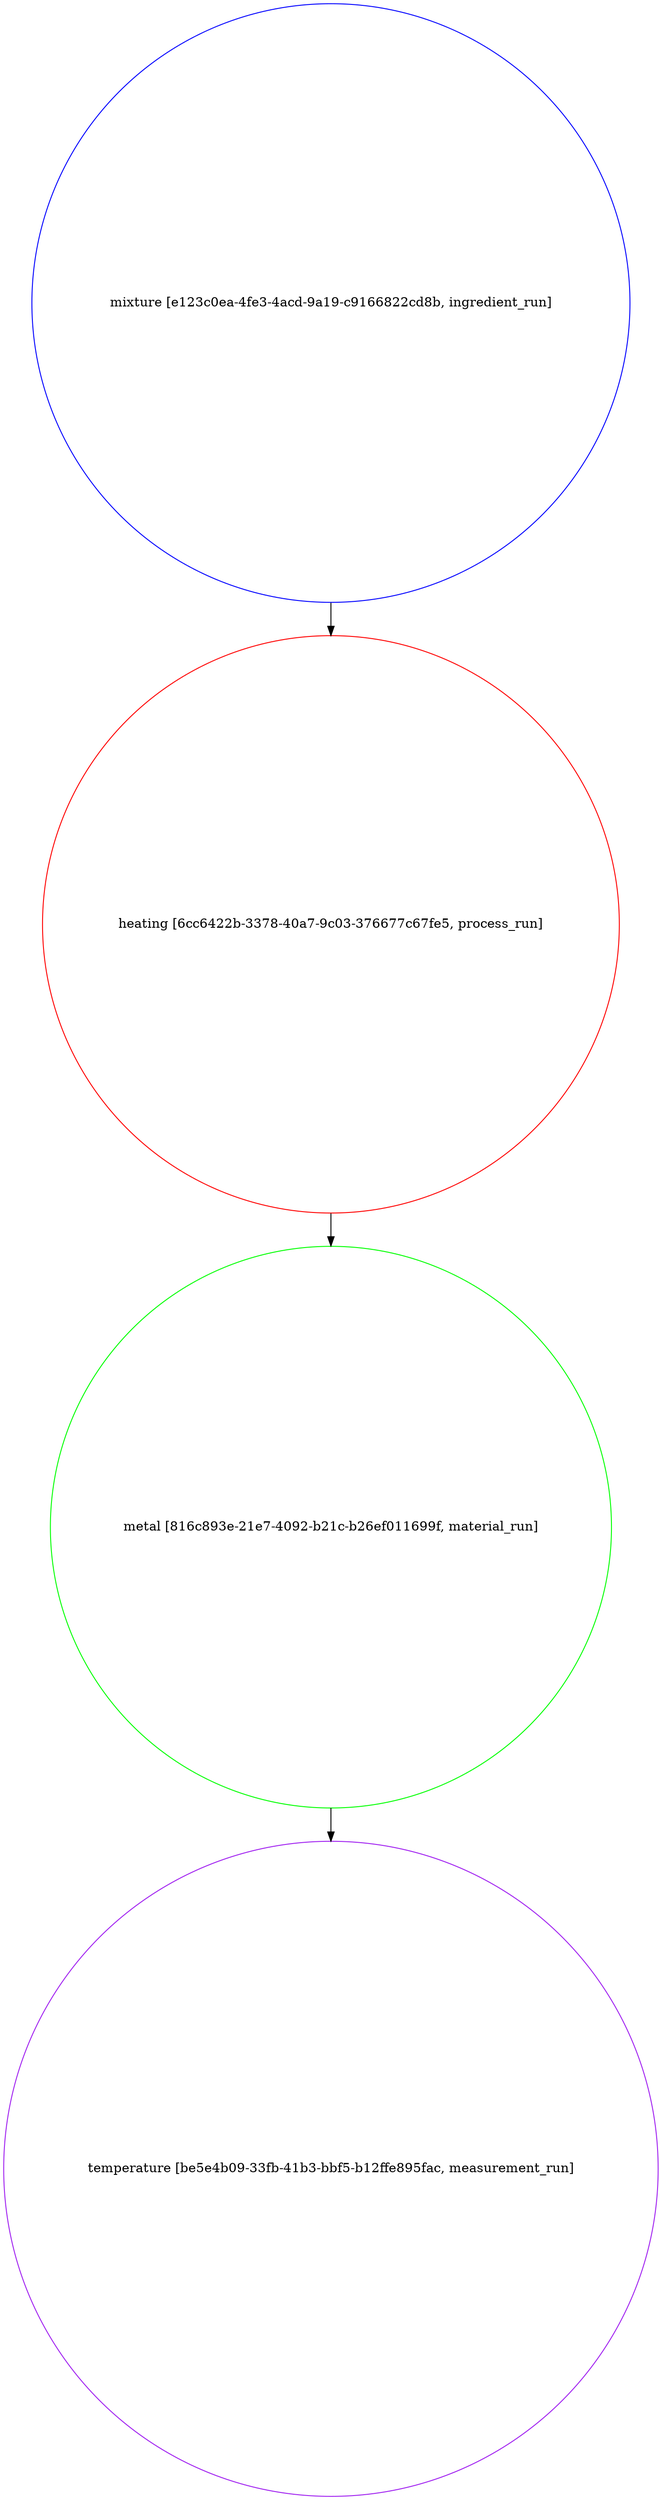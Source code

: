 strict digraph "f21cbb2c-88da-4d83-a362-31ee146c271b" {
	graph [bb="0,0,708.44,2694.8",
		name="f21cbb2c-88da-4d83-a362-31ee146c271b"
	];
	node [label="\N"];
	"mixture [e123c0ea-4fe3-4acd-9a19-c9166822cd8b, ingredient_run]"	 [color=blue,
		height=8.9909,
		object="{\"absolute_quantity\": null, \"file_links\": [], \"labels\": [], \"mass_fraction\": null, \"material\": null, \"name\": \"mixture\", \"notes\": \
null, \"number_fraction\": null, \"process\": {\"id\": \"6cc6422b-3378-40a7-9c03-376677c67fe5\", \"scope\": \"auto\", \"type\": \"link_by_uid\"}, \"\
spec\": {\"id\": \"61fcb9b6-df32-46e7-adf4-f5be07d853e5\", \"scope\": \"auto\", \"type\": \"link_by_uid\"}, \"tags\": [], \"type\": \"ingredient_run\", \"\
uids\": {\"auto\": \"e123c0ea-4fe3-4acd-9a19-c9166822cd8b\"}, \"volume_fraction\": null}",
		pos="354.22,2371.1",
		shape=circle,
		type=ingredient_run,
		uuid="e123c0ea-4fe3-4acd-9a19-c9166822cd8b",
		width=8.9909];
	"heating [6cc6422b-3378-40a7-9c03-376677c67fe5, process_run]"	 [color=red,
		height=8.6659,
		object="{\"conditions\": [], \"file_links\": [], \"name\": \"heating\", \"notes\": null, \"parameters\": [], \"source\": null, \"spec\": {\"id\": \"73321bbf-7138-4ef2-bf09-50e5a6dc493e\", \"\
scope\": \"auto\", \"type\": \"link_by_uid\"}, \"tags\": [], \"type\": \"process_run\", \"uids\": {\"auto\": \"6cc6422b-3378-40a7-9c03-376677c67fe5\"}}",
		pos="354.22,1699.5",
		shape=circle,
		type=process_run,
		uuid="6cc6422b-3378-40a7-9c03-376677c67fe5",
		width=8.6659];
	"mixture [e123c0ea-4fe3-4acd-9a19-c9166822cd8b, ingredient_run]" -> "heating [6cc6422b-3378-40a7-9c03-376677c67fe5, process_run]"	 [pos="e,354.22,2011.6 354.22,2047.1 354.22,2038.7 354.22,2030.3 354.22,2021.9"];
	"metal [816c893e-21e7-4092-b21c-b26ef011699f, material_run]"	 [color=green,
		height=8.4312,
		object="{\"file_links\": [], \"name\": \"metal\", \"notes\": null, \"process\": {\"id\": \"6cc6422b-3378-40a7-9c03-376677c67fe5\", \"scope\": \"auto\", \"type\": \"\
link_by_uid\"}, \"sample_type\": \"unknown\", \"spec\": {\"id\": \"d021b23c-4b66-486b-9a1d-c2f2ab128cb6\", \"scope\": \"auto\", \"type\": \"link_by_\
uid\"}, \"tags\": [], \"type\": \"material_run\", \"uids\": {\"auto\": \"816c893e-21e7-4092-b21c-b26ef011699f\"}}",
		pos="354.22,1048",
		shape=circle,
		type=material_run,
		uuid="816c893e-21e7-4092-b21c-b26ef011699f",
		width=8.4312];
	"heating [6cc6422b-3378-40a7-9c03-376677c67fe5, process_run]" -> "metal [816c893e-21e7-4092-b21c-b26ef011699f, material_run]"	 [pos="e,354.22,1351.8 354.22,1387.1 354.22,1378.7 354.22,1370.3 354.22,1362"];
	"temperature [be5e4b09-33fb-41b3-bbf5-b12ffe895fac, measurement_run]"	 [color=purple,
		height=9.8394,
		object="{\"conditions\": [], \"file_links\": [], \"material\": {\"id\": \"816c893e-21e7-4092-b21c-b26ef011699f\", \"scope\": \"auto\", \"type\": \"link_by_\
uid\"}, \"name\": \"temperature\", \"notes\": null, \"parameters\": [], \"properties\": [], \"source\": null, \"spec\": {\"id\": \"ca020e1e-9408-429e-8b75-58e9724e9bed\", \"\
scope\": \"auto\", \"type\": \"link_by_uid\"}, \"tags\": [], \"type\": \"measurement_run\", \"uids\": {\"auto\": \"be5e4b09-33fb-41b3-bbf5-b12ffe895fac\"}}",
		pos="354.22,354.22",
		shape=circle,
		type=measurement_run,
		uuid="be5e4b09-33fb-41b3-bbf5-b12ffe895fac",
		width=9.8394];
	"metal [816c893e-21e7-4092-b21c-b26ef011699f, material_run]" -> "temperature [be5e4b09-33fb-41b3-bbf5-b12ffe895fac, measurement_run]"	 [pos="e,354.22,708.47 354.22,744.43 354.22,735.85 354.22,727.24 354.22,718.61"];
}
